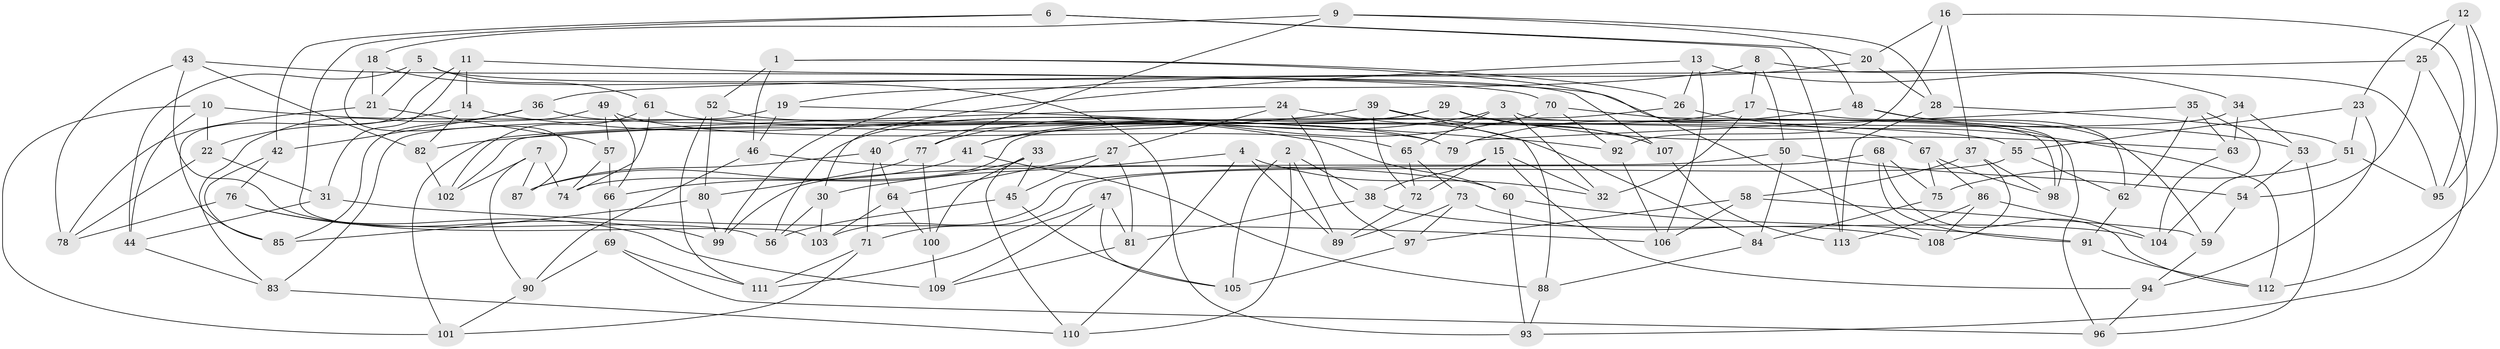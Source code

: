 // coarse degree distribution, {10: 0.017857142857142856, 6: 0.17857142857142858, 3: 0.03571428571428571, 4: 0.39285714285714285, 11: 0.03571428571428571, 8: 0.16071428571428573, 9: 0.03571428571428571, 5: 0.08928571428571429, 7: 0.05357142857142857}
// Generated by graph-tools (version 1.1) at 2025/20/03/04/25 18:20:38]
// undirected, 113 vertices, 226 edges
graph export_dot {
graph [start="1"]
  node [color=gray90,style=filled];
  1;
  2;
  3;
  4;
  5;
  6;
  7;
  8;
  9;
  10;
  11;
  12;
  13;
  14;
  15;
  16;
  17;
  18;
  19;
  20;
  21;
  22;
  23;
  24;
  25;
  26;
  27;
  28;
  29;
  30;
  31;
  32;
  33;
  34;
  35;
  36;
  37;
  38;
  39;
  40;
  41;
  42;
  43;
  44;
  45;
  46;
  47;
  48;
  49;
  50;
  51;
  52;
  53;
  54;
  55;
  56;
  57;
  58;
  59;
  60;
  61;
  62;
  63;
  64;
  65;
  66;
  67;
  68;
  69;
  70;
  71;
  72;
  73;
  74;
  75;
  76;
  77;
  78;
  79;
  80;
  81;
  82;
  83;
  84;
  85;
  86;
  87;
  88;
  89;
  90;
  91;
  92;
  93;
  94;
  95;
  96;
  97;
  98;
  99;
  100;
  101;
  102;
  103;
  104;
  105;
  106;
  107;
  108;
  109;
  110;
  111;
  112;
  113;
  1 -- 46;
  1 -- 108;
  1 -- 26;
  1 -- 52;
  2 -- 89;
  2 -- 38;
  2 -- 110;
  2 -- 105;
  3 -- 32;
  3 -- 41;
  3 -- 98;
  3 -- 65;
  4 -- 110;
  4 -- 30;
  4 -- 32;
  4 -- 89;
  5 -- 61;
  5 -- 44;
  5 -- 21;
  5 -- 107;
  6 -- 42;
  6 -- 103;
  6 -- 113;
  6 -- 20;
  7 -- 90;
  7 -- 87;
  7 -- 102;
  7 -- 74;
  8 -- 19;
  8 -- 95;
  8 -- 17;
  8 -- 50;
  9 -- 18;
  9 -- 48;
  9 -- 28;
  9 -- 77;
  10 -- 79;
  10 -- 101;
  10 -- 22;
  10 -- 44;
  11 -- 14;
  11 -- 98;
  11 -- 85;
  11 -- 31;
  12 -- 112;
  12 -- 95;
  12 -- 23;
  12 -- 25;
  13 -- 106;
  13 -- 26;
  13 -- 30;
  13 -- 34;
  14 -- 82;
  14 -- 60;
  14 -- 22;
  15 -- 32;
  15 -- 72;
  15 -- 94;
  15 -- 38;
  16 -- 92;
  16 -- 37;
  16 -- 95;
  16 -- 20;
  17 -- 59;
  17 -- 32;
  17 -- 41;
  18 -- 87;
  18 -- 93;
  18 -- 21;
  19 -- 92;
  19 -- 83;
  19 -- 46;
  20 -- 99;
  20 -- 28;
  21 -- 78;
  21 -- 57;
  22 -- 31;
  22 -- 78;
  23 -- 94;
  23 -- 51;
  23 -- 55;
  24 -- 27;
  24 -- 97;
  24 -- 84;
  24 -- 101;
  25 -- 36;
  25 -- 54;
  25 -- 93;
  26 -- 102;
  26 -- 112;
  27 -- 81;
  27 -- 64;
  27 -- 45;
  28 -- 113;
  28 -- 51;
  29 -- 107;
  29 -- 56;
  29 -- 63;
  29 -- 40;
  30 -- 56;
  30 -- 103;
  31 -- 44;
  31 -- 106;
  33 -- 66;
  33 -- 100;
  33 -- 110;
  33 -- 45;
  34 -- 74;
  34 -- 63;
  34 -- 53;
  35 -- 79;
  35 -- 104;
  35 -- 62;
  35 -- 63;
  36 -- 67;
  36 -- 83;
  36 -- 42;
  37 -- 58;
  37 -- 108;
  37 -- 98;
  38 -- 81;
  38 -- 104;
  39 -- 82;
  39 -- 88;
  39 -- 72;
  39 -- 107;
  40 -- 87;
  40 -- 71;
  40 -- 64;
  41 -- 87;
  41 -- 88;
  42 -- 76;
  42 -- 85;
  43 -- 82;
  43 -- 56;
  43 -- 78;
  43 -- 70;
  44 -- 83;
  45 -- 105;
  45 -- 56;
  46 -- 90;
  46 -- 60;
  47 -- 105;
  47 -- 111;
  47 -- 109;
  47 -- 81;
  48 -- 62;
  48 -- 79;
  48 -- 53;
  49 -- 66;
  49 -- 65;
  49 -- 57;
  49 -- 85;
  50 -- 99;
  50 -- 84;
  50 -- 54;
  51 -- 75;
  51 -- 95;
  52 -- 80;
  52 -- 111;
  52 -- 55;
  53 -- 96;
  53 -- 54;
  54 -- 59;
  55 -- 62;
  55 -- 71;
  57 -- 66;
  57 -- 74;
  58 -- 106;
  58 -- 59;
  58 -- 97;
  59 -- 94;
  60 -- 93;
  60 -- 91;
  61 -- 74;
  61 -- 102;
  61 -- 79;
  62 -- 91;
  63 -- 104;
  64 -- 103;
  64 -- 100;
  65 -- 73;
  65 -- 72;
  66 -- 69;
  67 -- 75;
  67 -- 98;
  67 -- 86;
  68 -- 91;
  68 -- 75;
  68 -- 103;
  68 -- 112;
  69 -- 111;
  69 -- 90;
  69 -- 96;
  70 -- 92;
  70 -- 96;
  70 -- 77;
  71 -- 111;
  71 -- 101;
  72 -- 89;
  73 -- 89;
  73 -- 108;
  73 -- 97;
  75 -- 84;
  76 -- 78;
  76 -- 109;
  76 -- 99;
  77 -- 100;
  77 -- 80;
  80 -- 85;
  80 -- 99;
  81 -- 109;
  82 -- 102;
  83 -- 110;
  84 -- 88;
  86 -- 104;
  86 -- 113;
  86 -- 108;
  88 -- 93;
  90 -- 101;
  91 -- 112;
  92 -- 106;
  94 -- 96;
  97 -- 105;
  100 -- 109;
  107 -- 113;
}
